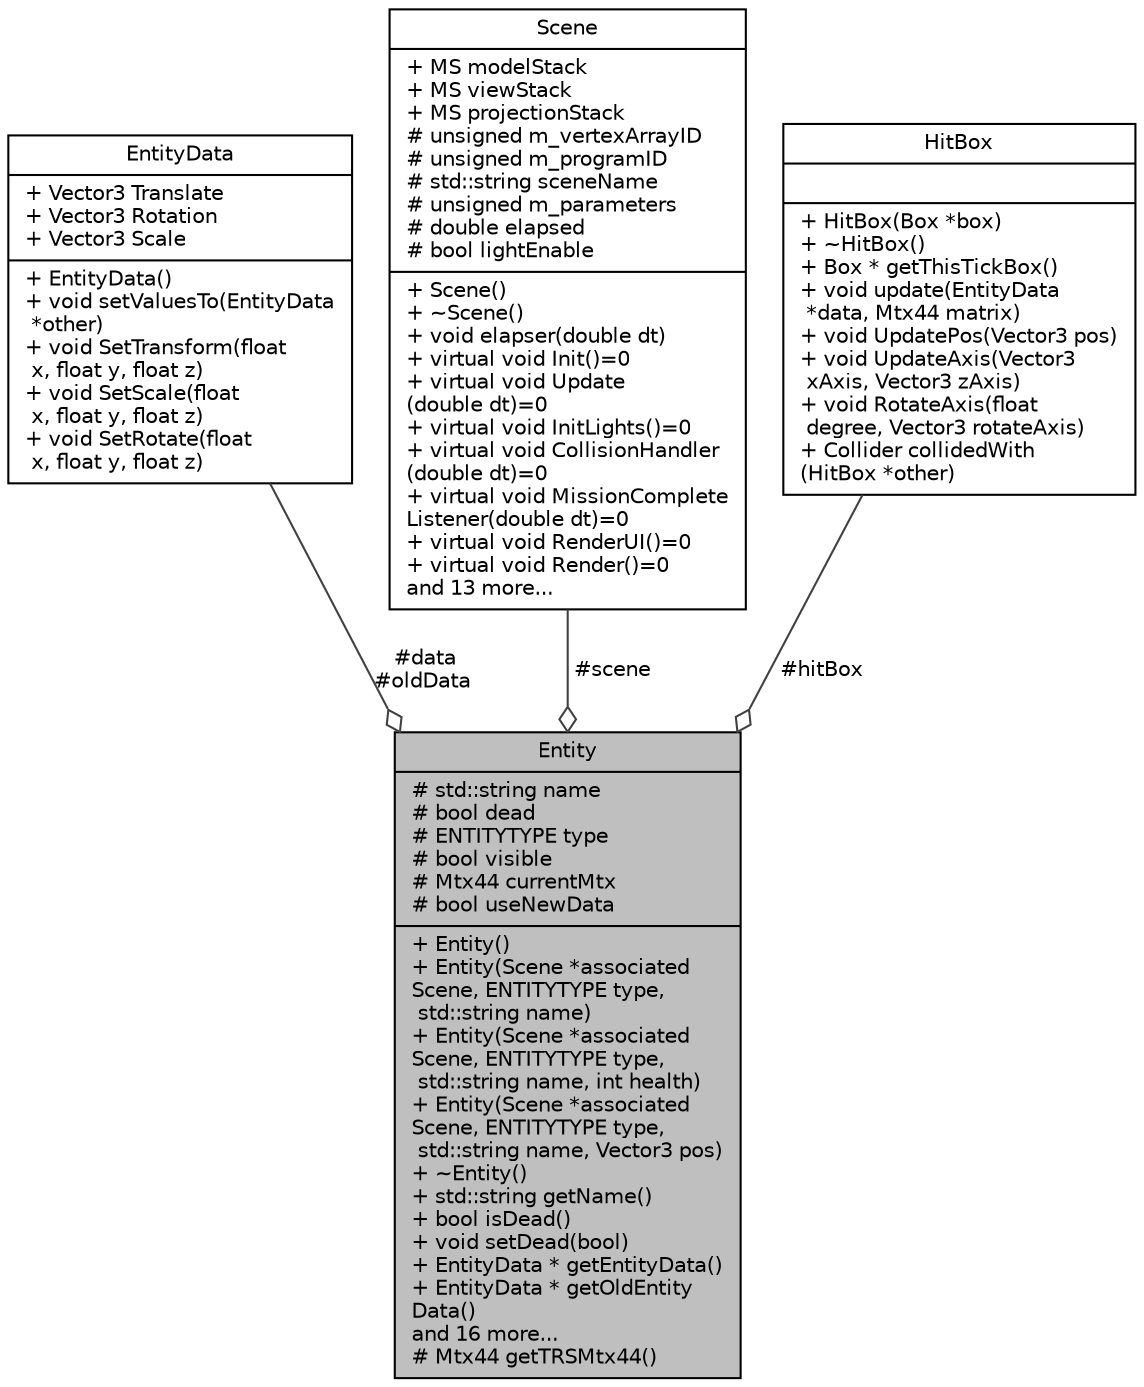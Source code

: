 digraph "Entity"
{
 // LATEX_PDF_SIZE
  edge [fontname="Helvetica",fontsize="10",labelfontname="Helvetica",labelfontsize="10"];
  node [fontname="Helvetica",fontsize="10",shape=record];
  Node1 [label="{Entity\n|# std::string name\l# bool dead\l# ENTITYTYPE type\l# bool visible\l# Mtx44 currentMtx\l# bool useNewData\l|+  Entity()\l+  Entity(Scene *associated\lScene, ENTITYTYPE type,\l std::string name)\l+  Entity(Scene *associated\lScene, ENTITYTYPE type,\l std::string name, int health)\l+  Entity(Scene *associated\lScene, ENTITYTYPE type,\l std::string name, Vector3 pos)\l+  ~Entity()\l+ std::string getName()\l+ bool isDead()\l+ void setDead(bool)\l+ EntityData * getEntityData()\l+ EntityData * getOldEntity\lData()\land 16 more...\l# Mtx44 getTRSMtx44()\l}",height=0.2,width=0.4,color="black", fillcolor="grey75", style="filled", fontcolor="black",tooltip="Entity System encapsulating all attributes of something \"Living\"."];
  Node2 -> Node1 [color="grey25",fontsize="10",style="solid",label=" #data\n#oldData" ,arrowhead="odiamond"];
  Node2 [label="{EntityData\n|+ Vector3 Translate\l+ Vector3 Rotation\l+ Vector3 Scale\l|+  EntityData()\l+ void setValuesTo(EntityData\l *other)\l+ void SetTransform(float\l x, float y, float z)\l+ void SetScale(float\l x, float y, float z)\l+ void SetRotate(float\l x, float y, float z)\l}",height=0.2,width=0.4,color="black", fillcolor="white", style="filled",URL="$struct_entity_data.html",tooltip="Handles all World Attributes of an Entity."];
  Node3 -> Node1 [color="grey25",fontsize="10",style="solid",label=" #scene" ,arrowhead="odiamond"];
  Node3 [label="{Scene\n|+ MS modelStack\l+ MS viewStack\l+ MS projectionStack\l# unsigned m_vertexArrayID\l# unsigned m_programID\l# std::string sceneName\l# unsigned m_parameters\l# double elapsed\l# bool lightEnable\l|+  Scene()\l+  ~Scene()\l+ void elapser(double dt)\l+ virtual void Init()=0\l+ virtual void Update\l(double dt)=0\l+ virtual void InitLights()=0\l+ virtual void CollisionHandler\l(double dt)=0\l+ virtual void MissionComplete\lListener(double dt)=0\l+ virtual void RenderUI()=0\l+ virtual void Render()=0\land 13 more...\l}",height=0.2,width=0.4,color="black", fillcolor="white", style="filled",URL="$class_scene.html",tooltip="Abstract Class of Scenes, used to remove repeate codes from Individual Scenes and make it simpler to ..."];
  Node4 -> Node1 [color="grey25",fontsize="10",style="solid",label=" #hitBox" ,arrowhead="odiamond"];
  Node4 [label="{HitBox\n||+  HitBox(Box *box)\l+  ~HitBox()\l+ Box * getThisTickBox()\l+ void update(EntityData\l *data, Mtx44 matrix)\l+ void UpdatePos(Vector3 pos)\l+ void UpdateAxis(Vector3\l xAxis, Vector3 zAxis)\l+ void RotateAxis(float\l degree, Vector3 rotateAxis)\l+ Collider collidedWith\l(HitBox *other)\l}",height=0.2,width=0.4,color="black", fillcolor="white", style="filled",URL="$class_hit_box.html",tooltip="HitBox class that handles ALL hitbox updates."];
}
